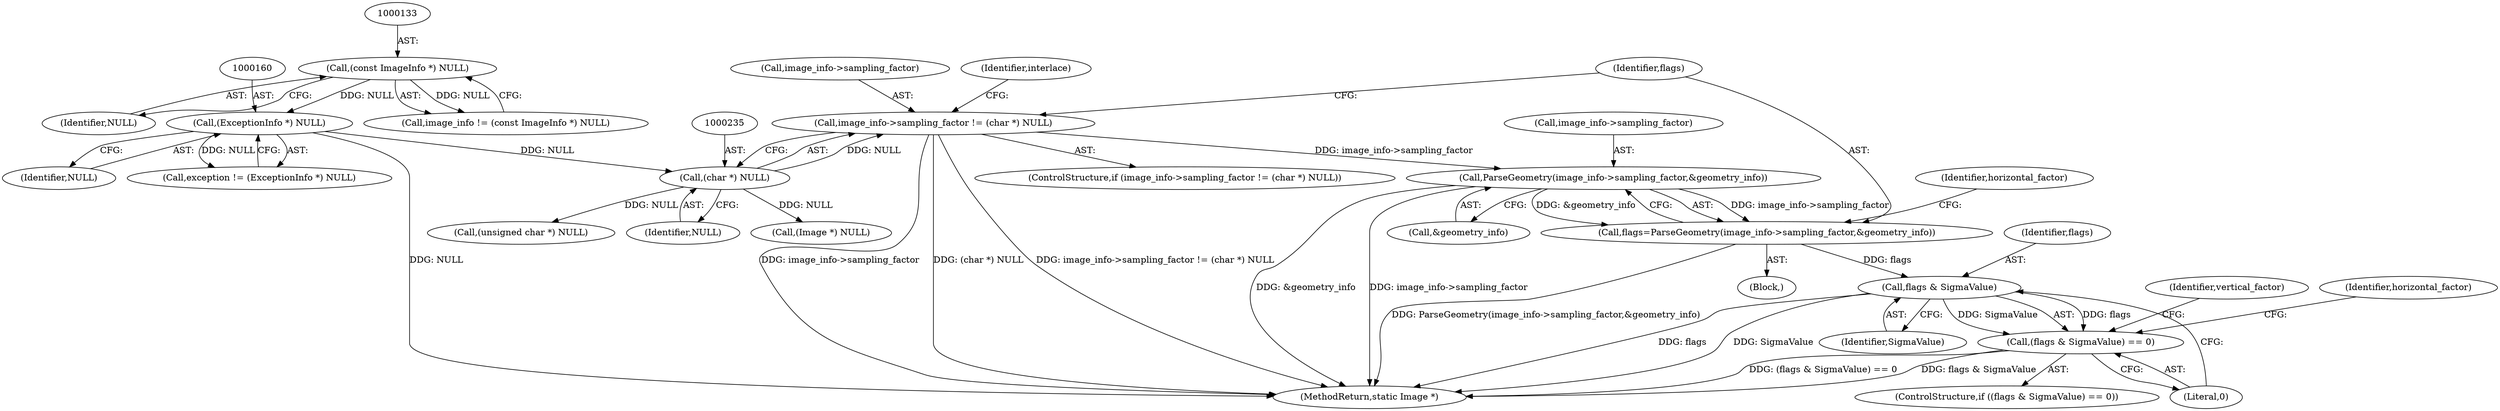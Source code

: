 digraph "0_ImageMagick_ef8f40689ac452398026c07da41656a7c87e4683@pointer" {
"1000242" [label="(Call,ParseGeometry(image_info->sampling_factor,&geometry_info))"];
"1000230" [label="(Call,image_info->sampling_factor != (char *) NULL)"];
"1000234" [label="(Call,(char *) NULL)"];
"1000159" [label="(Call,(ExceptionInfo *) NULL)"];
"1000132" [label="(Call,(const ImageInfo *) NULL)"];
"1000240" [label="(Call,flags=ParseGeometry(image_info->sampling_factor,&geometry_info))"];
"1000264" [label="(Call,flags & SigmaValue)"];
"1000263" [label="(Call,(flags & SigmaValue) == 0)"];
"1000234" [label="(Call,(char *) NULL)"];
"1000265" [label="(Identifier,flags)"];
"1001541" [label="(MethodReturn,static Image *)"];
"1000229" [label="(ControlStructure,if (image_info->sampling_factor != (char *) NULL))"];
"1000241" [label="(Identifier,flags)"];
"1000269" [label="(Identifier,vertical_factor)"];
"1000243" [label="(Call,image_info->sampling_factor)"];
"1000231" [label="(Call,image_info->sampling_factor)"];
"1000157" [label="(Call,exception != (ExceptionInfo *) NULL)"];
"1000266" [label="(Identifier,SigmaValue)"];
"1000159" [label="(Call,(ExceptionInfo *) NULL)"];
"1000242" [label="(Call,ParseGeometry(image_info->sampling_factor,&geometry_info))"];
"1000264" [label="(Call,flags & SigmaValue)"];
"1000161" [label="(Identifier,NULL)"];
"1000335" [label="(Call,(Image *) NULL)"];
"1000262" [label="(ControlStructure,if ((flags & SigmaValue) == 0))"];
"1000249" [label="(Identifier,horizontal_factor)"];
"1000132" [label="(Call,(const ImageInfo *) NULL)"];
"1000293" [label="(Identifier,interlace)"];
"1000267" [label="(Literal,0)"];
"1000263" [label="(Call,(flags & SigmaValue) == 0)"];
"1000134" [label="(Identifier,NULL)"];
"1000237" [label="(Block,)"];
"1000246" [label="(Call,&geometry_info)"];
"1000240" [label="(Call,flags=ParseGeometry(image_info->sampling_factor,&geometry_info))"];
"1000230" [label="(Call,image_info->sampling_factor != (char *) NULL)"];
"1000236" [label="(Identifier,NULL)"];
"1000274" [label="(Identifier,horizontal_factor)"];
"1000399" [label="(Call,(unsigned char *) NULL)"];
"1000130" [label="(Call,image_info != (const ImageInfo *) NULL)"];
"1000242" -> "1000240"  [label="AST: "];
"1000242" -> "1000246"  [label="CFG: "];
"1000243" -> "1000242"  [label="AST: "];
"1000246" -> "1000242"  [label="AST: "];
"1000240" -> "1000242"  [label="CFG: "];
"1000242" -> "1001541"  [label="DDG: &geometry_info"];
"1000242" -> "1001541"  [label="DDG: image_info->sampling_factor"];
"1000242" -> "1000240"  [label="DDG: image_info->sampling_factor"];
"1000242" -> "1000240"  [label="DDG: &geometry_info"];
"1000230" -> "1000242"  [label="DDG: image_info->sampling_factor"];
"1000230" -> "1000229"  [label="AST: "];
"1000230" -> "1000234"  [label="CFG: "];
"1000231" -> "1000230"  [label="AST: "];
"1000234" -> "1000230"  [label="AST: "];
"1000241" -> "1000230"  [label="CFG: "];
"1000293" -> "1000230"  [label="CFG: "];
"1000230" -> "1001541"  [label="DDG: image_info->sampling_factor"];
"1000230" -> "1001541"  [label="DDG: (char *) NULL"];
"1000230" -> "1001541"  [label="DDG: image_info->sampling_factor != (char *) NULL"];
"1000234" -> "1000230"  [label="DDG: NULL"];
"1000234" -> "1000236"  [label="CFG: "];
"1000235" -> "1000234"  [label="AST: "];
"1000236" -> "1000234"  [label="AST: "];
"1000159" -> "1000234"  [label="DDG: NULL"];
"1000234" -> "1000335"  [label="DDG: NULL"];
"1000234" -> "1000399"  [label="DDG: NULL"];
"1000159" -> "1000157"  [label="AST: "];
"1000159" -> "1000161"  [label="CFG: "];
"1000160" -> "1000159"  [label="AST: "];
"1000161" -> "1000159"  [label="AST: "];
"1000157" -> "1000159"  [label="CFG: "];
"1000159" -> "1001541"  [label="DDG: NULL"];
"1000159" -> "1000157"  [label="DDG: NULL"];
"1000132" -> "1000159"  [label="DDG: NULL"];
"1000132" -> "1000130"  [label="AST: "];
"1000132" -> "1000134"  [label="CFG: "];
"1000133" -> "1000132"  [label="AST: "];
"1000134" -> "1000132"  [label="AST: "];
"1000130" -> "1000132"  [label="CFG: "];
"1000132" -> "1000130"  [label="DDG: NULL"];
"1000240" -> "1000237"  [label="AST: "];
"1000241" -> "1000240"  [label="AST: "];
"1000249" -> "1000240"  [label="CFG: "];
"1000240" -> "1001541"  [label="DDG: ParseGeometry(image_info->sampling_factor,&geometry_info)"];
"1000240" -> "1000264"  [label="DDG: flags"];
"1000264" -> "1000263"  [label="AST: "];
"1000264" -> "1000266"  [label="CFG: "];
"1000265" -> "1000264"  [label="AST: "];
"1000266" -> "1000264"  [label="AST: "];
"1000267" -> "1000264"  [label="CFG: "];
"1000264" -> "1001541"  [label="DDG: flags"];
"1000264" -> "1001541"  [label="DDG: SigmaValue"];
"1000264" -> "1000263"  [label="DDG: flags"];
"1000264" -> "1000263"  [label="DDG: SigmaValue"];
"1000263" -> "1000262"  [label="AST: "];
"1000263" -> "1000267"  [label="CFG: "];
"1000267" -> "1000263"  [label="AST: "];
"1000269" -> "1000263"  [label="CFG: "];
"1000274" -> "1000263"  [label="CFG: "];
"1000263" -> "1001541"  [label="DDG: (flags & SigmaValue) == 0"];
"1000263" -> "1001541"  [label="DDG: flags & SigmaValue"];
}
